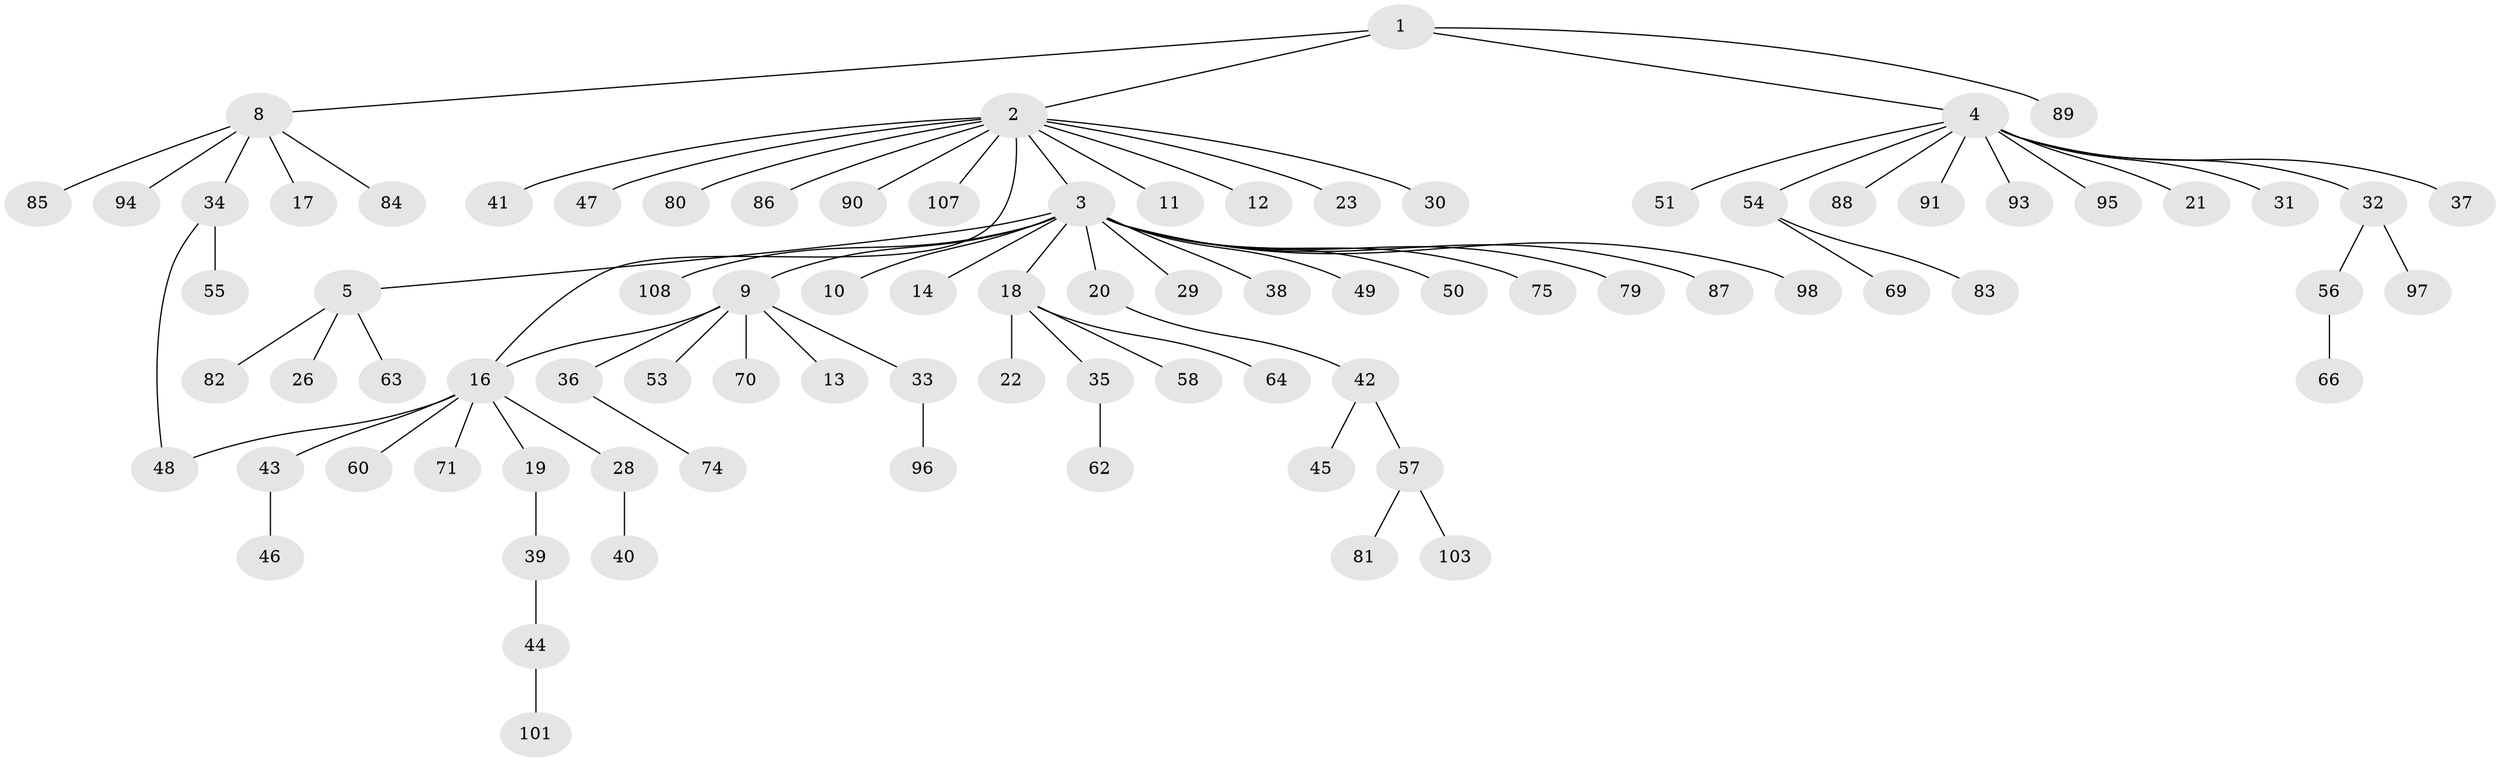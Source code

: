 // original degree distribution, {4: 0.046296296296296294, 14: 0.009259259259259259, 16: 0.009259259259259259, 9: 0.018518518518518517, 3: 0.09259259259259259, 6: 0.018518518518518517, 7: 0.009259259259259259, 2: 0.1388888888888889, 1: 0.6574074074074074}
// Generated by graph-tools (version 1.1) at 2025/41/03/06/25 10:41:50]
// undirected, 84 vertices, 85 edges
graph export_dot {
graph [start="1"]
  node [color=gray90,style=filled];
  1;
  2 [super="+73"];
  3 [super="+25"];
  4 [super="+6"];
  5 [super="+7"];
  8 [super="+59"];
  9 [super="+15"];
  10 [super="+27"];
  11;
  12;
  13;
  14;
  16 [super="+52"];
  17;
  18 [super="+61"];
  19 [super="+104"];
  20 [super="+24"];
  21;
  22 [super="+72"];
  23;
  26 [super="+67"];
  28 [super="+65"];
  29;
  30;
  31;
  32 [super="+77"];
  33 [super="+99"];
  34 [super="+68"];
  35;
  36;
  37;
  38;
  39;
  40;
  41;
  42;
  43 [super="+76"];
  44 [super="+105"];
  45;
  46;
  47;
  48 [super="+102"];
  49;
  50;
  51;
  53;
  54 [super="+106"];
  55;
  56 [super="+78"];
  57 [super="+92"];
  58;
  60;
  62 [super="+100"];
  63;
  64;
  66;
  69;
  70;
  71;
  74;
  75;
  79;
  80;
  81;
  82;
  83;
  84;
  85;
  86;
  87;
  88;
  89;
  90;
  91;
  93;
  94;
  95;
  96;
  97;
  98;
  101;
  103;
  107;
  108;
  1 -- 2;
  1 -- 4;
  1 -- 8;
  1 -- 89;
  2 -- 3;
  2 -- 11;
  2 -- 12;
  2 -- 16;
  2 -- 23;
  2 -- 30;
  2 -- 41;
  2 -- 47;
  2 -- 80;
  2 -- 86;
  2 -- 90;
  2 -- 107;
  3 -- 5;
  3 -- 9;
  3 -- 10;
  3 -- 14;
  3 -- 18;
  3 -- 20;
  3 -- 29;
  3 -- 38;
  3 -- 49;
  3 -- 50;
  3 -- 75;
  3 -- 79;
  3 -- 87;
  3 -- 98;
  3 -- 108;
  4 -- 21;
  4 -- 32;
  4 -- 37;
  4 -- 51;
  4 -- 54;
  4 -- 88;
  4 -- 91;
  4 -- 31;
  4 -- 93;
  4 -- 95;
  5 -- 26;
  5 -- 82;
  5 -- 63;
  8 -- 17;
  8 -- 34;
  8 -- 85;
  8 -- 94;
  8 -- 84;
  9 -- 13;
  9 -- 16;
  9 -- 33;
  9 -- 53;
  9 -- 70;
  9 -- 36;
  16 -- 19;
  16 -- 28;
  16 -- 43;
  16 -- 60;
  16 -- 71;
  16 -- 48;
  18 -- 22;
  18 -- 35;
  18 -- 58;
  18 -- 64;
  19 -- 39;
  20 -- 42;
  28 -- 40;
  32 -- 56;
  32 -- 97;
  33 -- 96;
  34 -- 48;
  34 -- 55;
  35 -- 62;
  36 -- 74;
  39 -- 44;
  42 -- 45;
  42 -- 57;
  43 -- 46;
  44 -- 101;
  54 -- 69;
  54 -- 83;
  56 -- 66;
  57 -- 81;
  57 -- 103;
}
